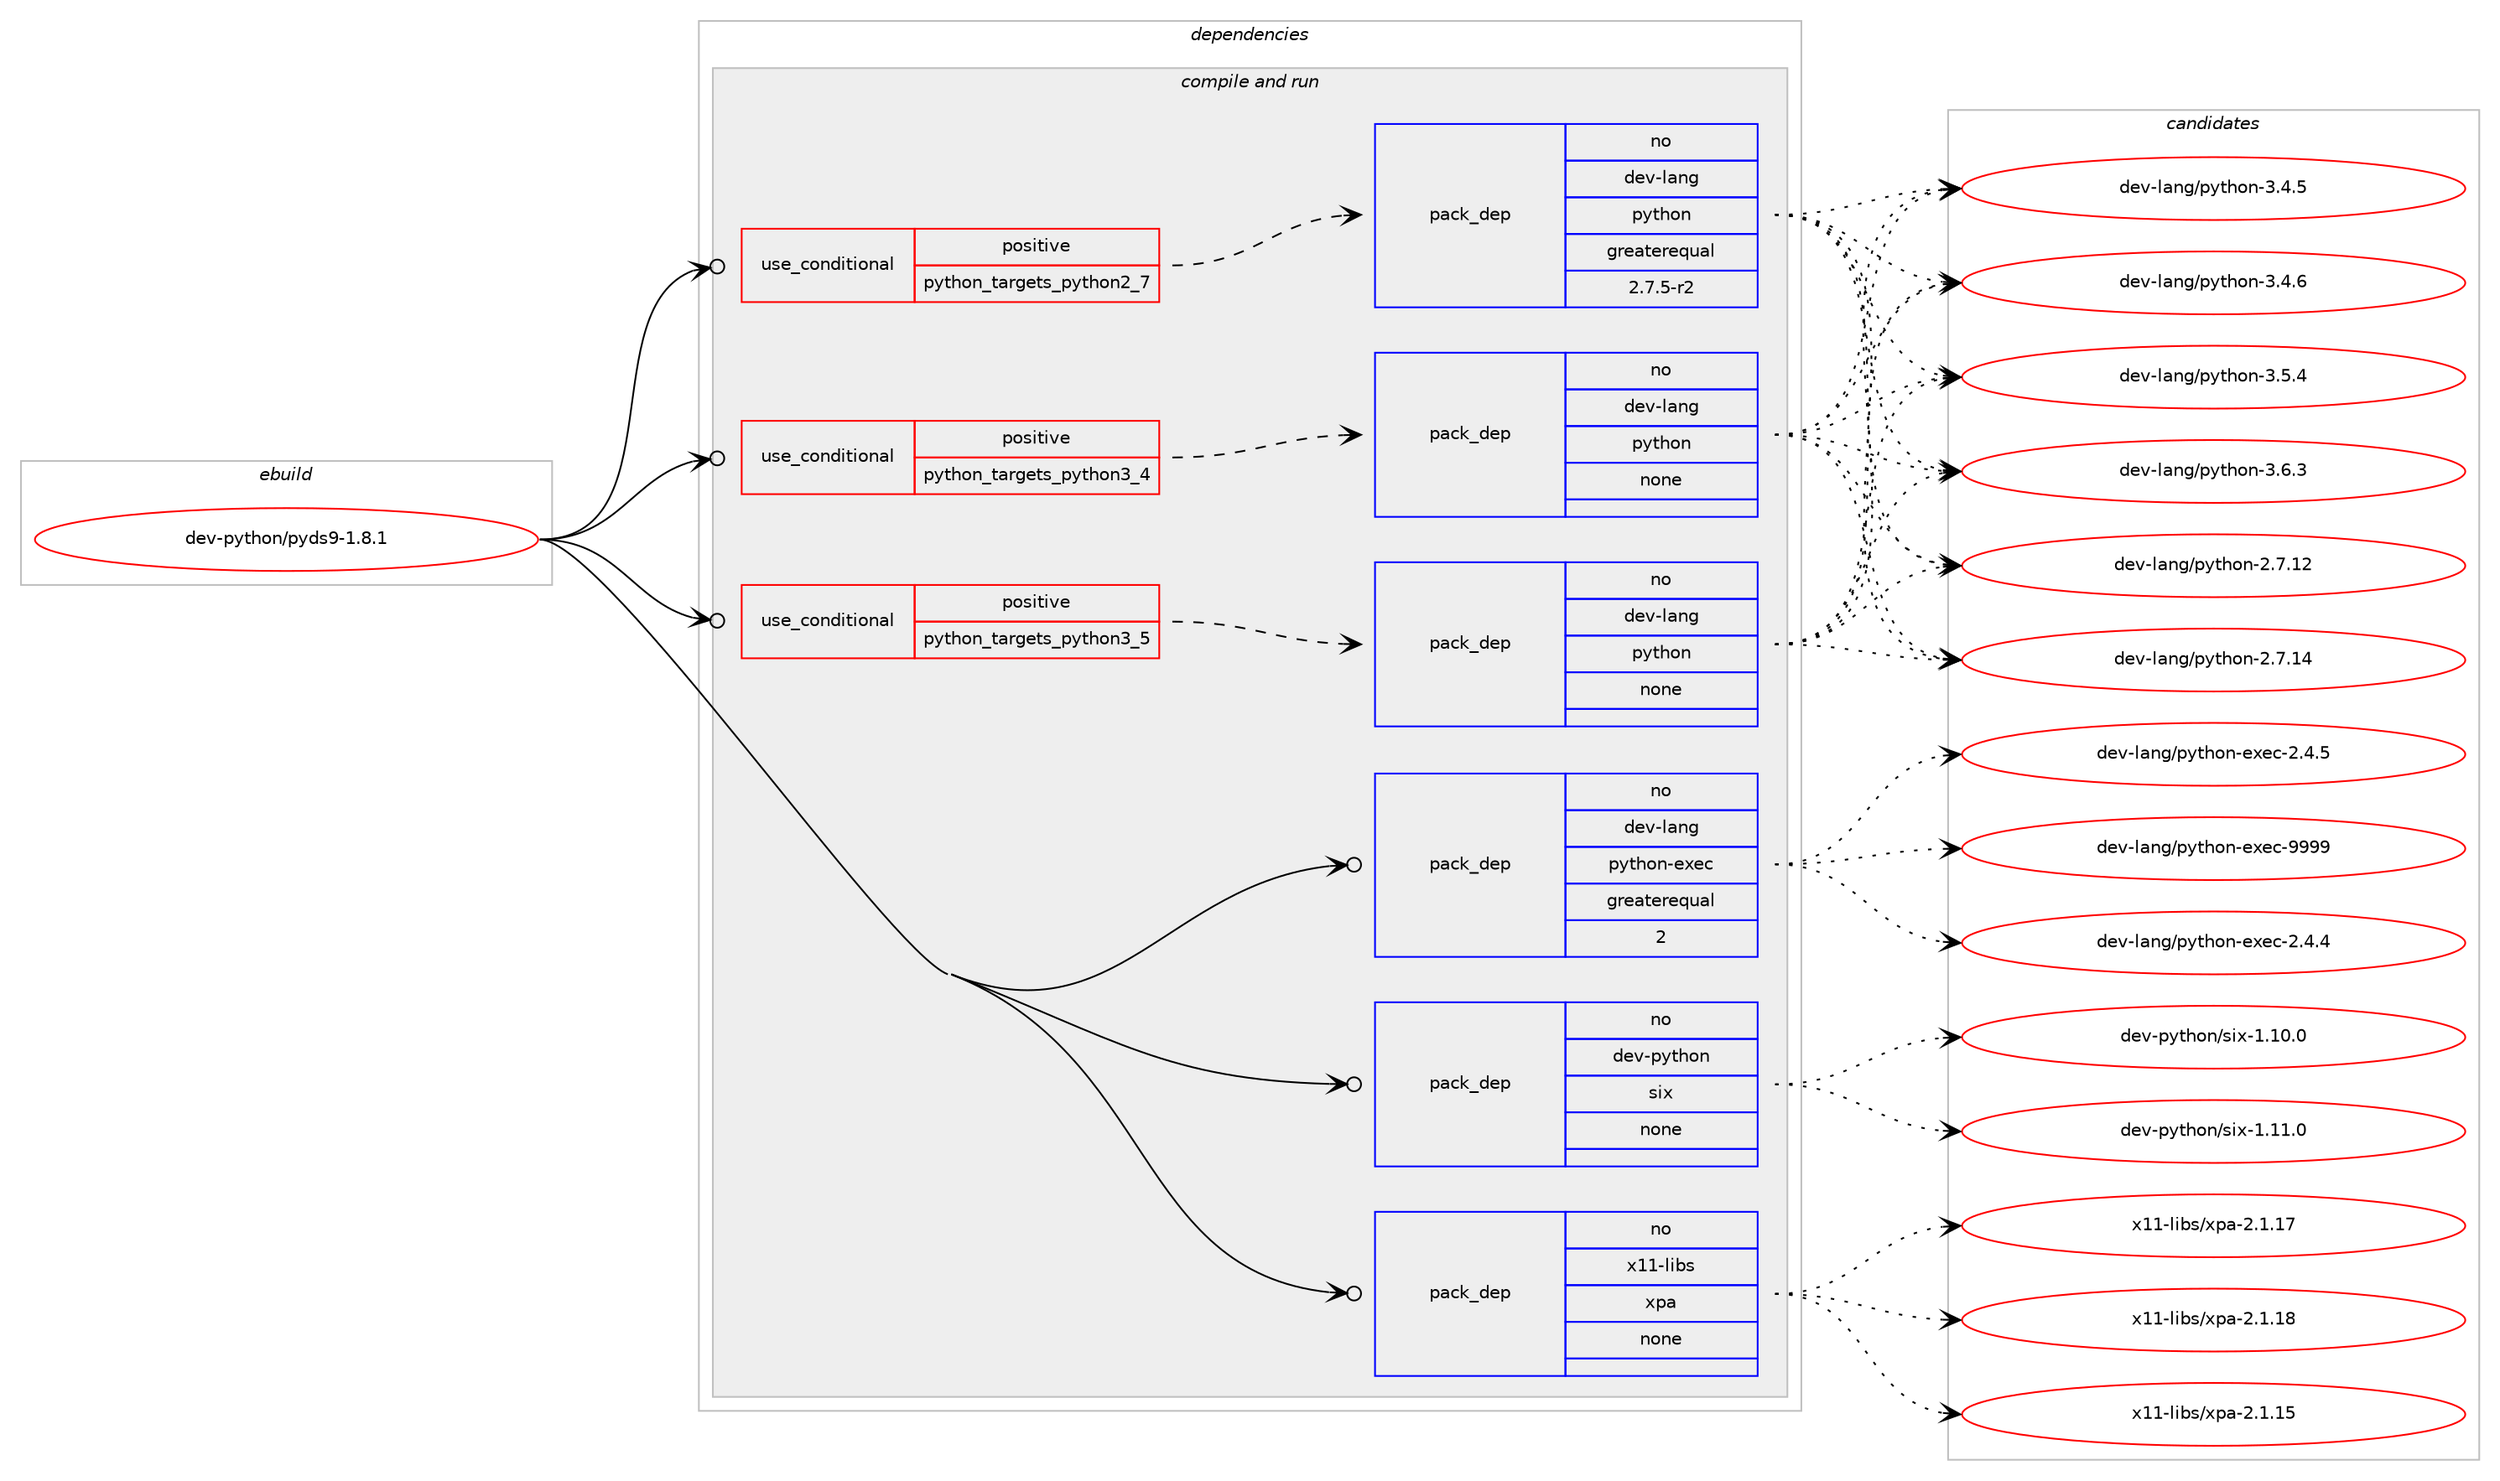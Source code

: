 digraph prolog {

# *************
# Graph options
# *************

newrank=true;
concentrate=true;
compound=true;
graph [rankdir=LR,fontname=Helvetica,fontsize=10,ranksep=1.5];#, ranksep=2.5, nodesep=0.2];
edge  [arrowhead=vee];
node  [fontname=Helvetica,fontsize=10];

# **********
# The ebuild
# **********

subgraph cluster_leftcol {
color=gray;
rank=same;
label=<<i>ebuild</i>>;
id [label="dev-python/pyds9-1.8.1", color=red, width=4, href="../dev-python/pyds9-1.8.1.svg"];
}

# ****************
# The dependencies
# ****************

subgraph cluster_midcol {
color=gray;
label=<<i>dependencies</i>>;
subgraph cluster_compile {
fillcolor="#eeeeee";
style=filled;
label=<<i>compile</i>>;
}
subgraph cluster_compileandrun {
fillcolor="#eeeeee";
style=filled;
label=<<i>compile and run</i>>;
subgraph cond38260 {
dependency175881 [label=<<TABLE BORDER="0" CELLBORDER="1" CELLSPACING="0" CELLPADDING="4"><TR><TD ROWSPAN="3" CELLPADDING="10">use_conditional</TD></TR><TR><TD>positive</TD></TR><TR><TD>python_targets_python2_7</TD></TR></TABLE>>, shape=none, color=red];
subgraph pack133712 {
dependency175882 [label=<<TABLE BORDER="0" CELLBORDER="1" CELLSPACING="0" CELLPADDING="4" WIDTH="220"><TR><TD ROWSPAN="6" CELLPADDING="30">pack_dep</TD></TR><TR><TD WIDTH="110">no</TD></TR><TR><TD>dev-lang</TD></TR><TR><TD>python</TD></TR><TR><TD>greaterequal</TD></TR><TR><TD>2.7.5-r2</TD></TR></TABLE>>, shape=none, color=blue];
}
dependency175881:e -> dependency175882:w [weight=20,style="dashed",arrowhead="vee"];
}
id:e -> dependency175881:w [weight=20,style="solid",arrowhead="odotvee"];
subgraph cond38261 {
dependency175883 [label=<<TABLE BORDER="0" CELLBORDER="1" CELLSPACING="0" CELLPADDING="4"><TR><TD ROWSPAN="3" CELLPADDING="10">use_conditional</TD></TR><TR><TD>positive</TD></TR><TR><TD>python_targets_python3_4</TD></TR></TABLE>>, shape=none, color=red];
subgraph pack133713 {
dependency175884 [label=<<TABLE BORDER="0" CELLBORDER="1" CELLSPACING="0" CELLPADDING="4" WIDTH="220"><TR><TD ROWSPAN="6" CELLPADDING="30">pack_dep</TD></TR><TR><TD WIDTH="110">no</TD></TR><TR><TD>dev-lang</TD></TR><TR><TD>python</TD></TR><TR><TD>none</TD></TR><TR><TD></TD></TR></TABLE>>, shape=none, color=blue];
}
dependency175883:e -> dependency175884:w [weight=20,style="dashed",arrowhead="vee"];
}
id:e -> dependency175883:w [weight=20,style="solid",arrowhead="odotvee"];
subgraph cond38262 {
dependency175885 [label=<<TABLE BORDER="0" CELLBORDER="1" CELLSPACING="0" CELLPADDING="4"><TR><TD ROWSPAN="3" CELLPADDING="10">use_conditional</TD></TR><TR><TD>positive</TD></TR><TR><TD>python_targets_python3_5</TD></TR></TABLE>>, shape=none, color=red];
subgraph pack133714 {
dependency175886 [label=<<TABLE BORDER="0" CELLBORDER="1" CELLSPACING="0" CELLPADDING="4" WIDTH="220"><TR><TD ROWSPAN="6" CELLPADDING="30">pack_dep</TD></TR><TR><TD WIDTH="110">no</TD></TR><TR><TD>dev-lang</TD></TR><TR><TD>python</TD></TR><TR><TD>none</TD></TR><TR><TD></TD></TR></TABLE>>, shape=none, color=blue];
}
dependency175885:e -> dependency175886:w [weight=20,style="dashed",arrowhead="vee"];
}
id:e -> dependency175885:w [weight=20,style="solid",arrowhead="odotvee"];
subgraph pack133715 {
dependency175887 [label=<<TABLE BORDER="0" CELLBORDER="1" CELLSPACING="0" CELLPADDING="4" WIDTH="220"><TR><TD ROWSPAN="6" CELLPADDING="30">pack_dep</TD></TR><TR><TD WIDTH="110">no</TD></TR><TR><TD>dev-lang</TD></TR><TR><TD>python-exec</TD></TR><TR><TD>greaterequal</TD></TR><TR><TD>2</TD></TR></TABLE>>, shape=none, color=blue];
}
id:e -> dependency175887:w [weight=20,style="solid",arrowhead="odotvee"];
subgraph pack133716 {
dependency175888 [label=<<TABLE BORDER="0" CELLBORDER="1" CELLSPACING="0" CELLPADDING="4" WIDTH="220"><TR><TD ROWSPAN="6" CELLPADDING="30">pack_dep</TD></TR><TR><TD WIDTH="110">no</TD></TR><TR><TD>dev-python</TD></TR><TR><TD>six</TD></TR><TR><TD>none</TD></TR><TR><TD></TD></TR></TABLE>>, shape=none, color=blue];
}
id:e -> dependency175888:w [weight=20,style="solid",arrowhead="odotvee"];
subgraph pack133717 {
dependency175889 [label=<<TABLE BORDER="0" CELLBORDER="1" CELLSPACING="0" CELLPADDING="4" WIDTH="220"><TR><TD ROWSPAN="6" CELLPADDING="30">pack_dep</TD></TR><TR><TD WIDTH="110">no</TD></TR><TR><TD>x11-libs</TD></TR><TR><TD>xpa</TD></TR><TR><TD>none</TD></TR><TR><TD></TD></TR></TABLE>>, shape=none, color=blue];
}
id:e -> dependency175889:w [weight=20,style="solid",arrowhead="odotvee"];
}
subgraph cluster_run {
fillcolor="#eeeeee";
style=filled;
label=<<i>run</i>>;
}
}

# **************
# The candidates
# **************

subgraph cluster_choices {
rank=same;
color=gray;
label=<<i>candidates</i>>;

subgraph choice133712 {
color=black;
nodesep=1;
choice10010111845108971101034711212111610411111045504655464950 [label="dev-lang/python-2.7.12", color=red, width=4,href="../dev-lang/python-2.7.12.svg"];
choice10010111845108971101034711212111610411111045504655464952 [label="dev-lang/python-2.7.14", color=red, width=4,href="../dev-lang/python-2.7.14.svg"];
choice100101118451089711010347112121116104111110455146524653 [label="dev-lang/python-3.4.5", color=red, width=4,href="../dev-lang/python-3.4.5.svg"];
choice100101118451089711010347112121116104111110455146524654 [label="dev-lang/python-3.4.6", color=red, width=4,href="../dev-lang/python-3.4.6.svg"];
choice100101118451089711010347112121116104111110455146534652 [label="dev-lang/python-3.5.4", color=red, width=4,href="../dev-lang/python-3.5.4.svg"];
choice100101118451089711010347112121116104111110455146544651 [label="dev-lang/python-3.6.3", color=red, width=4,href="../dev-lang/python-3.6.3.svg"];
dependency175882:e -> choice10010111845108971101034711212111610411111045504655464950:w [style=dotted,weight="100"];
dependency175882:e -> choice10010111845108971101034711212111610411111045504655464952:w [style=dotted,weight="100"];
dependency175882:e -> choice100101118451089711010347112121116104111110455146524653:w [style=dotted,weight="100"];
dependency175882:e -> choice100101118451089711010347112121116104111110455146524654:w [style=dotted,weight="100"];
dependency175882:e -> choice100101118451089711010347112121116104111110455146534652:w [style=dotted,weight="100"];
dependency175882:e -> choice100101118451089711010347112121116104111110455146544651:w [style=dotted,weight="100"];
}
subgraph choice133713 {
color=black;
nodesep=1;
choice10010111845108971101034711212111610411111045504655464950 [label="dev-lang/python-2.7.12", color=red, width=4,href="../dev-lang/python-2.7.12.svg"];
choice10010111845108971101034711212111610411111045504655464952 [label="dev-lang/python-2.7.14", color=red, width=4,href="../dev-lang/python-2.7.14.svg"];
choice100101118451089711010347112121116104111110455146524653 [label="dev-lang/python-3.4.5", color=red, width=4,href="../dev-lang/python-3.4.5.svg"];
choice100101118451089711010347112121116104111110455146524654 [label="dev-lang/python-3.4.6", color=red, width=4,href="../dev-lang/python-3.4.6.svg"];
choice100101118451089711010347112121116104111110455146534652 [label="dev-lang/python-3.5.4", color=red, width=4,href="../dev-lang/python-3.5.4.svg"];
choice100101118451089711010347112121116104111110455146544651 [label="dev-lang/python-3.6.3", color=red, width=4,href="../dev-lang/python-3.6.3.svg"];
dependency175884:e -> choice10010111845108971101034711212111610411111045504655464950:w [style=dotted,weight="100"];
dependency175884:e -> choice10010111845108971101034711212111610411111045504655464952:w [style=dotted,weight="100"];
dependency175884:e -> choice100101118451089711010347112121116104111110455146524653:w [style=dotted,weight="100"];
dependency175884:e -> choice100101118451089711010347112121116104111110455146524654:w [style=dotted,weight="100"];
dependency175884:e -> choice100101118451089711010347112121116104111110455146534652:w [style=dotted,weight="100"];
dependency175884:e -> choice100101118451089711010347112121116104111110455146544651:w [style=dotted,weight="100"];
}
subgraph choice133714 {
color=black;
nodesep=1;
choice10010111845108971101034711212111610411111045504655464950 [label="dev-lang/python-2.7.12", color=red, width=4,href="../dev-lang/python-2.7.12.svg"];
choice10010111845108971101034711212111610411111045504655464952 [label="dev-lang/python-2.7.14", color=red, width=4,href="../dev-lang/python-2.7.14.svg"];
choice100101118451089711010347112121116104111110455146524653 [label="dev-lang/python-3.4.5", color=red, width=4,href="../dev-lang/python-3.4.5.svg"];
choice100101118451089711010347112121116104111110455146524654 [label="dev-lang/python-3.4.6", color=red, width=4,href="../dev-lang/python-3.4.6.svg"];
choice100101118451089711010347112121116104111110455146534652 [label="dev-lang/python-3.5.4", color=red, width=4,href="../dev-lang/python-3.5.4.svg"];
choice100101118451089711010347112121116104111110455146544651 [label="dev-lang/python-3.6.3", color=red, width=4,href="../dev-lang/python-3.6.3.svg"];
dependency175886:e -> choice10010111845108971101034711212111610411111045504655464950:w [style=dotted,weight="100"];
dependency175886:e -> choice10010111845108971101034711212111610411111045504655464952:w [style=dotted,weight="100"];
dependency175886:e -> choice100101118451089711010347112121116104111110455146524653:w [style=dotted,weight="100"];
dependency175886:e -> choice100101118451089711010347112121116104111110455146524654:w [style=dotted,weight="100"];
dependency175886:e -> choice100101118451089711010347112121116104111110455146534652:w [style=dotted,weight="100"];
dependency175886:e -> choice100101118451089711010347112121116104111110455146544651:w [style=dotted,weight="100"];
}
subgraph choice133715 {
color=black;
nodesep=1;
choice1001011184510897110103471121211161041111104510112010199455046524652 [label="dev-lang/python-exec-2.4.4", color=red, width=4,href="../dev-lang/python-exec-2.4.4.svg"];
choice1001011184510897110103471121211161041111104510112010199455046524653 [label="dev-lang/python-exec-2.4.5", color=red, width=4,href="../dev-lang/python-exec-2.4.5.svg"];
choice10010111845108971101034711212111610411111045101120101994557575757 [label="dev-lang/python-exec-9999", color=red, width=4,href="../dev-lang/python-exec-9999.svg"];
dependency175887:e -> choice1001011184510897110103471121211161041111104510112010199455046524652:w [style=dotted,weight="100"];
dependency175887:e -> choice1001011184510897110103471121211161041111104510112010199455046524653:w [style=dotted,weight="100"];
dependency175887:e -> choice10010111845108971101034711212111610411111045101120101994557575757:w [style=dotted,weight="100"];
}
subgraph choice133716 {
color=black;
nodesep=1;
choice100101118451121211161041111104711510512045494649484648 [label="dev-python/six-1.10.0", color=red, width=4,href="../dev-python/six-1.10.0.svg"];
choice100101118451121211161041111104711510512045494649494648 [label="dev-python/six-1.11.0", color=red, width=4,href="../dev-python/six-1.11.0.svg"];
dependency175888:e -> choice100101118451121211161041111104711510512045494649484648:w [style=dotted,weight="100"];
dependency175888:e -> choice100101118451121211161041111104711510512045494649494648:w [style=dotted,weight="100"];
}
subgraph choice133717 {
color=black;
nodesep=1;
choice12049494510810598115471201129745504649464953 [label="x11-libs/xpa-2.1.15", color=red, width=4,href="../x11-libs/xpa-2.1.15.svg"];
choice12049494510810598115471201129745504649464955 [label="x11-libs/xpa-2.1.17", color=red, width=4,href="../x11-libs/xpa-2.1.17.svg"];
choice12049494510810598115471201129745504649464956 [label="x11-libs/xpa-2.1.18", color=red, width=4,href="../x11-libs/xpa-2.1.18.svg"];
dependency175889:e -> choice12049494510810598115471201129745504649464953:w [style=dotted,weight="100"];
dependency175889:e -> choice12049494510810598115471201129745504649464955:w [style=dotted,weight="100"];
dependency175889:e -> choice12049494510810598115471201129745504649464956:w [style=dotted,weight="100"];
}
}

}
